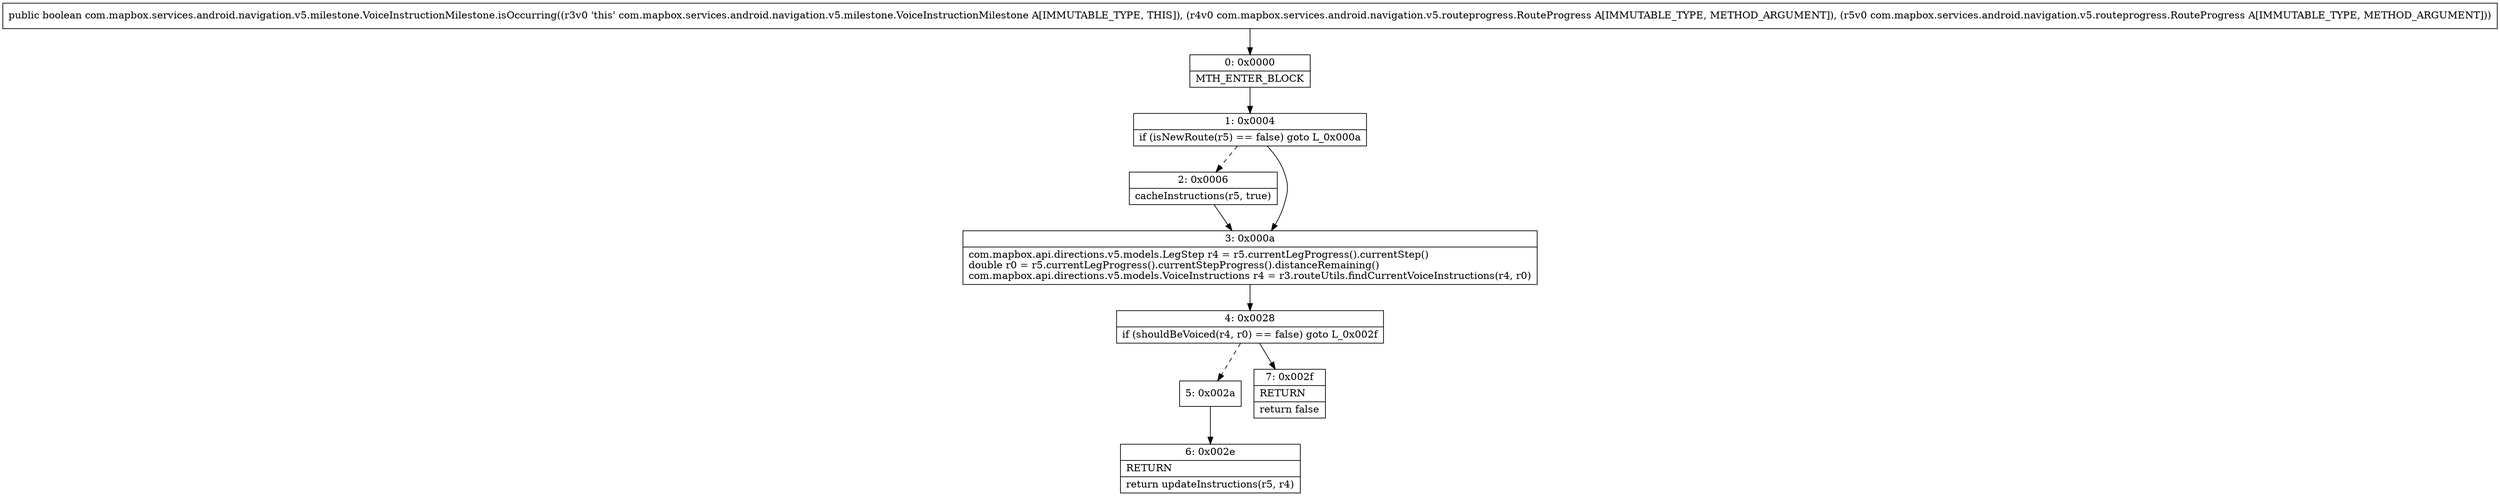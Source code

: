 digraph "CFG forcom.mapbox.services.android.navigation.v5.milestone.VoiceInstructionMilestone.isOccurring(Lcom\/mapbox\/services\/android\/navigation\/v5\/routeprogress\/RouteProgress;Lcom\/mapbox\/services\/android\/navigation\/v5\/routeprogress\/RouteProgress;)Z" {
Node_0 [shape=record,label="{0\:\ 0x0000|MTH_ENTER_BLOCK\l}"];
Node_1 [shape=record,label="{1\:\ 0x0004|if (isNewRoute(r5) == false) goto L_0x000a\l}"];
Node_2 [shape=record,label="{2\:\ 0x0006|cacheInstructions(r5, true)\l}"];
Node_3 [shape=record,label="{3\:\ 0x000a|com.mapbox.api.directions.v5.models.LegStep r4 = r5.currentLegProgress().currentStep()\ldouble r0 = r5.currentLegProgress().currentStepProgress().distanceRemaining()\lcom.mapbox.api.directions.v5.models.VoiceInstructions r4 = r3.routeUtils.findCurrentVoiceInstructions(r4, r0)\l}"];
Node_4 [shape=record,label="{4\:\ 0x0028|if (shouldBeVoiced(r4, r0) == false) goto L_0x002f\l}"];
Node_5 [shape=record,label="{5\:\ 0x002a}"];
Node_6 [shape=record,label="{6\:\ 0x002e|RETURN\l|return updateInstructions(r5, r4)\l}"];
Node_7 [shape=record,label="{7\:\ 0x002f|RETURN\l|return false\l}"];
MethodNode[shape=record,label="{public boolean com.mapbox.services.android.navigation.v5.milestone.VoiceInstructionMilestone.isOccurring((r3v0 'this' com.mapbox.services.android.navigation.v5.milestone.VoiceInstructionMilestone A[IMMUTABLE_TYPE, THIS]), (r4v0 com.mapbox.services.android.navigation.v5.routeprogress.RouteProgress A[IMMUTABLE_TYPE, METHOD_ARGUMENT]), (r5v0 com.mapbox.services.android.navigation.v5.routeprogress.RouteProgress A[IMMUTABLE_TYPE, METHOD_ARGUMENT])) }"];
MethodNode -> Node_0;
Node_0 -> Node_1;
Node_1 -> Node_2[style=dashed];
Node_1 -> Node_3;
Node_2 -> Node_3;
Node_3 -> Node_4;
Node_4 -> Node_5[style=dashed];
Node_4 -> Node_7;
Node_5 -> Node_6;
}

